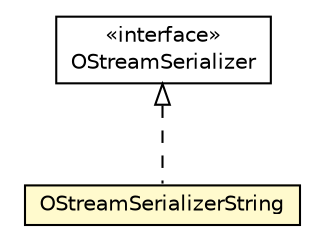 #!/usr/local/bin/dot
#
# Class diagram 
# Generated by UMLGraph version R5_6-24-gf6e263 (http://www.umlgraph.org/)
#

digraph G {
	edge [fontname="Helvetica",fontsize=10,labelfontname="Helvetica",labelfontsize=10];
	node [fontname="Helvetica",fontsize=10,shape=plaintext];
	nodesep=0.25;
	ranksep=0.5;
	// com.orientechnologies.orient.core.serialization.serializer.stream.OStreamSerializer
	c4091753 [label=<<table title="com.orientechnologies.orient.core.serialization.serializer.stream.OStreamSerializer" border="0" cellborder="1" cellspacing="0" cellpadding="2" port="p" href="./OStreamSerializer.html">
		<tr><td><table border="0" cellspacing="0" cellpadding="1">
<tr><td align="center" balign="center"> &#171;interface&#187; </td></tr>
<tr><td align="center" balign="center"> OStreamSerializer </td></tr>
		</table></td></tr>
		</table>>, URL="./OStreamSerializer.html", fontname="Helvetica", fontcolor="black", fontsize=10.0];
	// com.orientechnologies.orient.core.serialization.serializer.stream.OStreamSerializerString
	c4091759 [label=<<table title="com.orientechnologies.orient.core.serialization.serializer.stream.OStreamSerializerString" border="0" cellborder="1" cellspacing="0" cellpadding="2" port="p" bgcolor="lemonChiffon" href="./OStreamSerializerString.html">
		<tr><td><table border="0" cellspacing="0" cellpadding="1">
<tr><td align="center" balign="center"> OStreamSerializerString </td></tr>
		</table></td></tr>
		</table>>, URL="./OStreamSerializerString.html", fontname="Helvetica", fontcolor="black", fontsize=10.0];
	//com.orientechnologies.orient.core.serialization.serializer.stream.OStreamSerializerString implements com.orientechnologies.orient.core.serialization.serializer.stream.OStreamSerializer
	c4091753:p -> c4091759:p [dir=back,arrowtail=empty,style=dashed];
}

